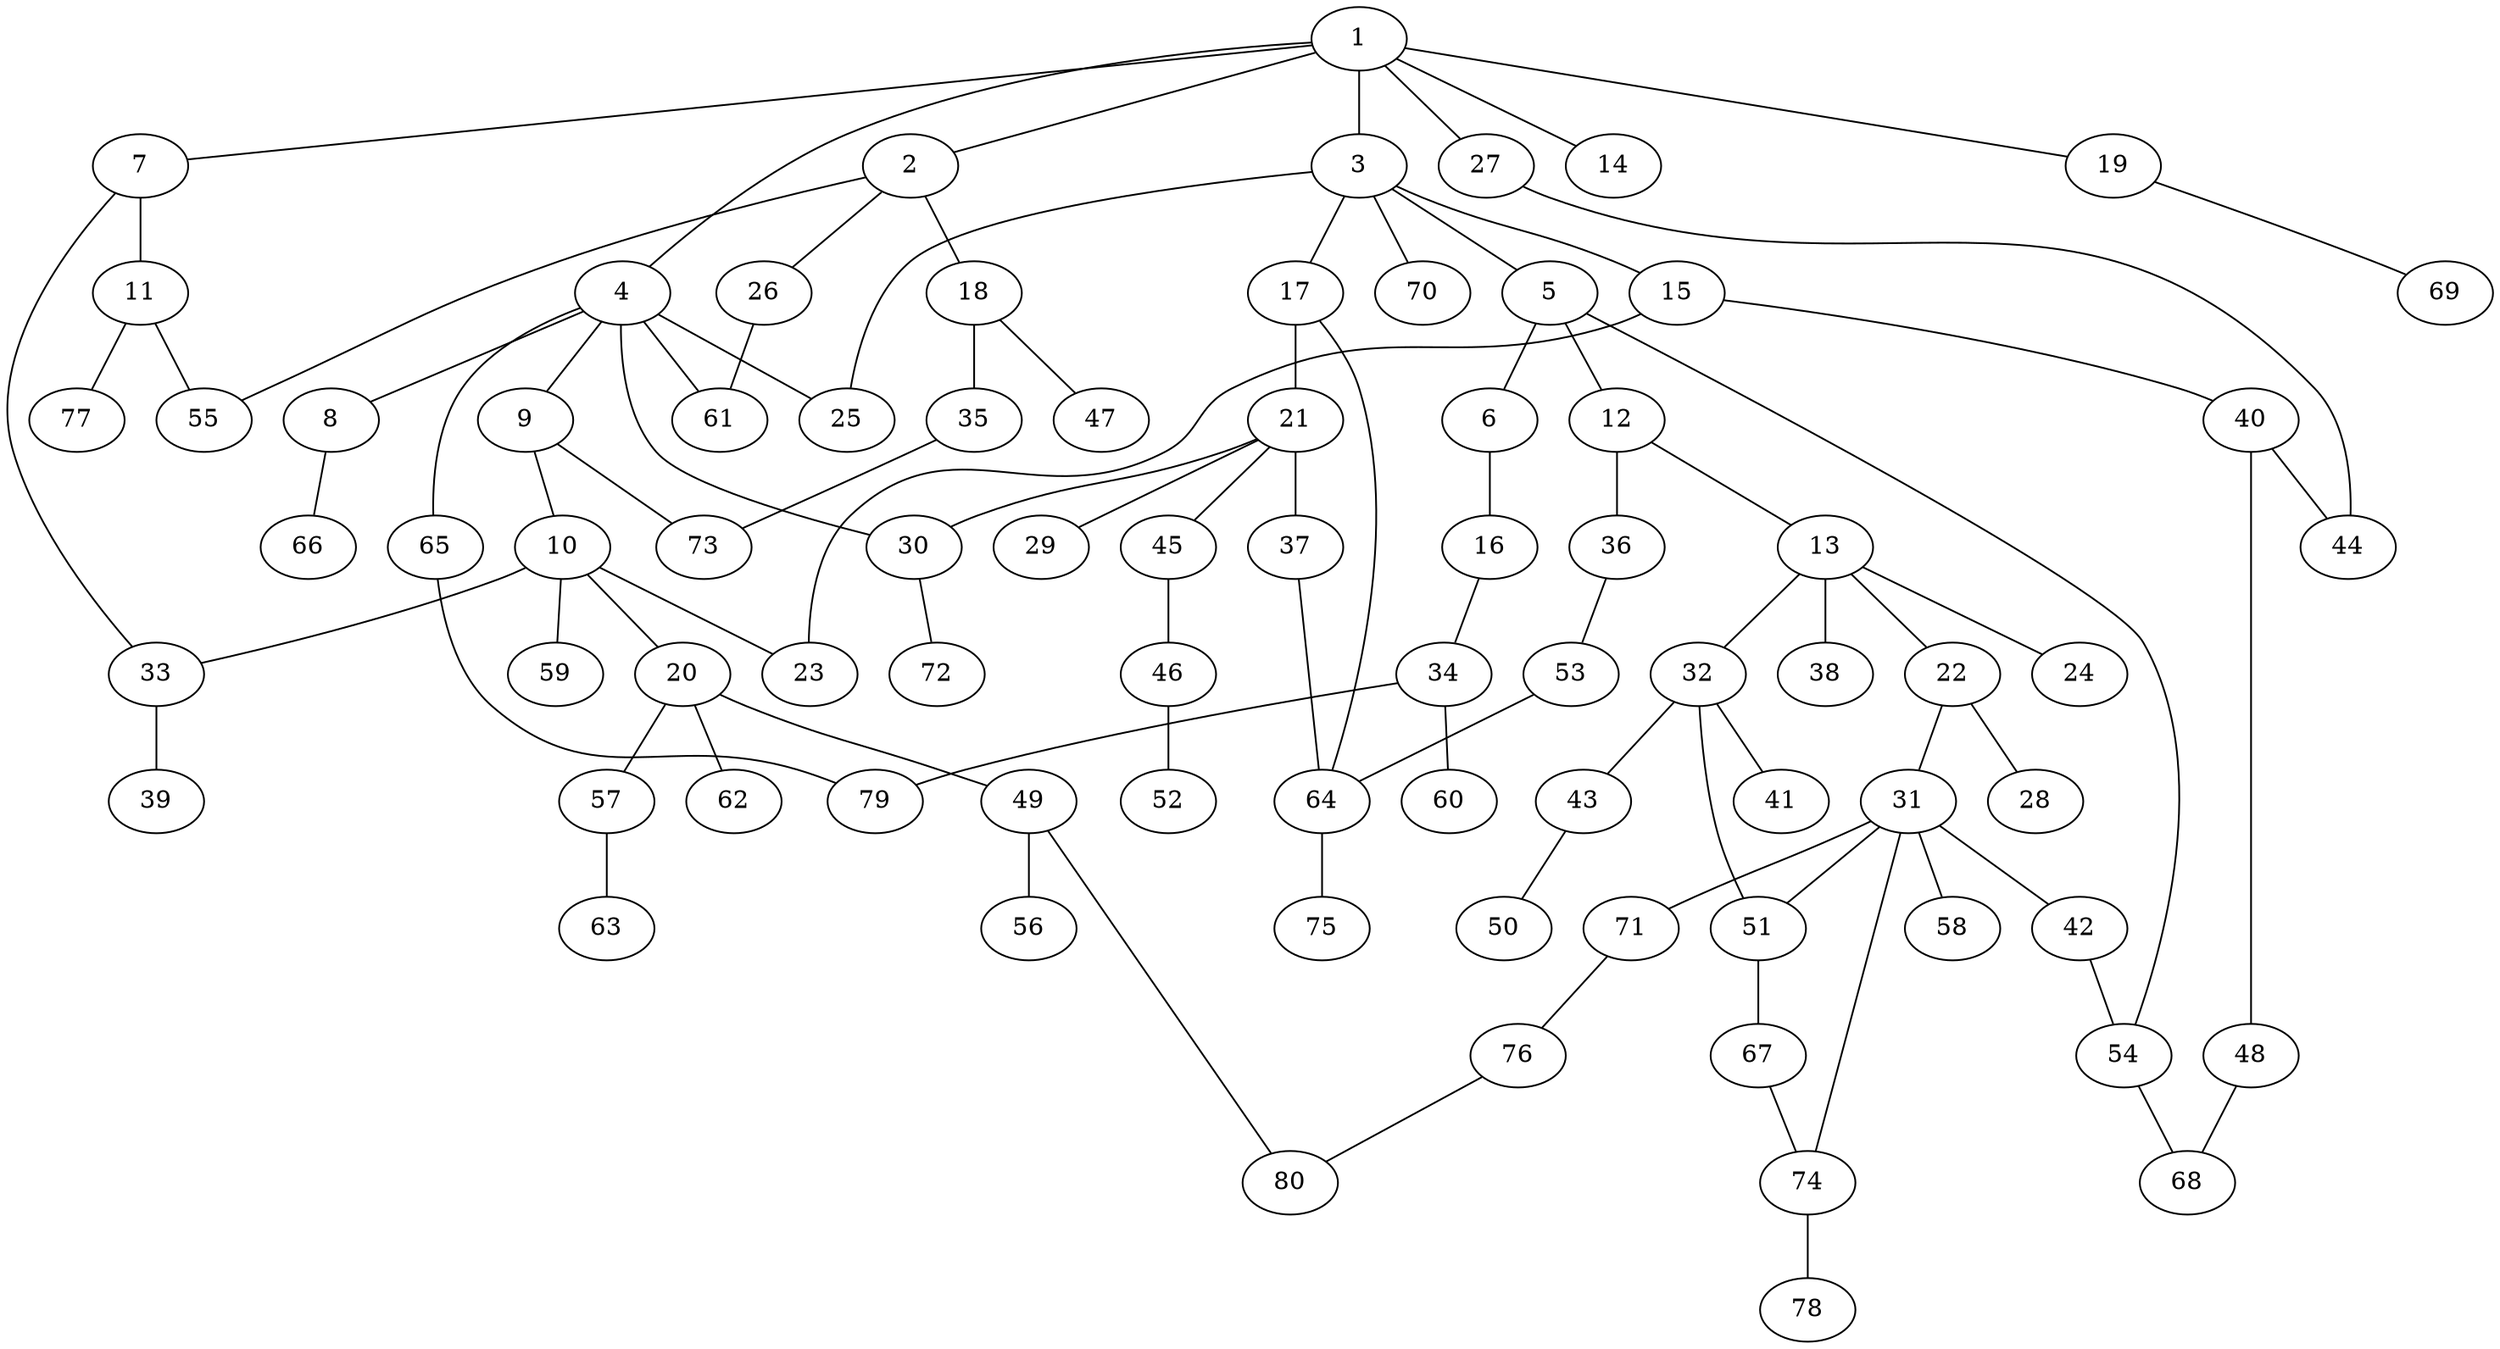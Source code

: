 graph graphname {1--2
1--3
1--4
1--7
1--14
1--19
1--27
2--18
2--26
2--55
3--5
3--15
3--17
3--25
3--70
4--8
4--9
4--25
4--30
4--61
4--65
5--6
5--12
5--54
6--16
7--11
7--33
8--66
9--10
9--73
10--20
10--23
10--33
10--59
11--55
11--77
12--13
12--36
13--22
13--24
13--32
13--38
15--23
15--40
16--34
17--21
17--64
18--35
18--47
19--69
20--49
20--57
20--62
21--29
21--30
21--37
21--45
22--28
22--31
26--61
27--44
30--72
31--42
31--51
31--58
31--71
31--74
32--41
32--43
32--51
33--39
34--60
34--79
35--73
36--53
37--64
40--44
40--48
42--54
43--50
45--46
46--52
48--68
49--56
49--80
51--67
53--64
54--68
57--63
64--75
65--79
67--74
71--76
74--78
76--80
}